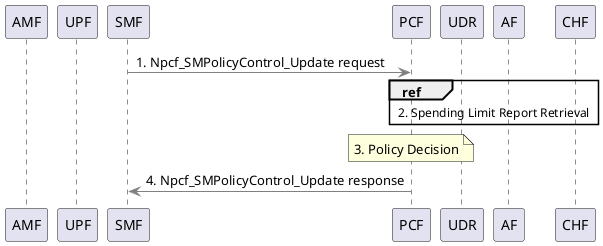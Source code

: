 @startuml SMF initiated SM Policy Association Modification

' Used by:
'   TS23502_UE_Triggered_Service_Request.puml

!$DEFAULT_COLOR = "#gray"

participant AMF as AMF
participant UPF as UPF
participant SMF as SMF
participant PCF as PCF
participant UDR as UDR
participant AF as AF
participant CHF as CHF

' Assign default colors to the Operations is they are not assigned in the vars file
!$Npcf_SMPolicyControl_Update ?= $DEFAULT_COLOR

SMF -[$Npcf_SMPolicyControl_Update]> PCF : 1. Npcf_SMPolicyControl_Update request

ref over PCF,UDR,AF,CHF
    2. Spending Limit Report Retrieval
end ref

note over PCF
    3. Policy Decision
end note

SMF <[$Npcf_SMPolicyControl_Update]- PCF : 4. Npcf_SMPolicyControl_Update response

@enduml
